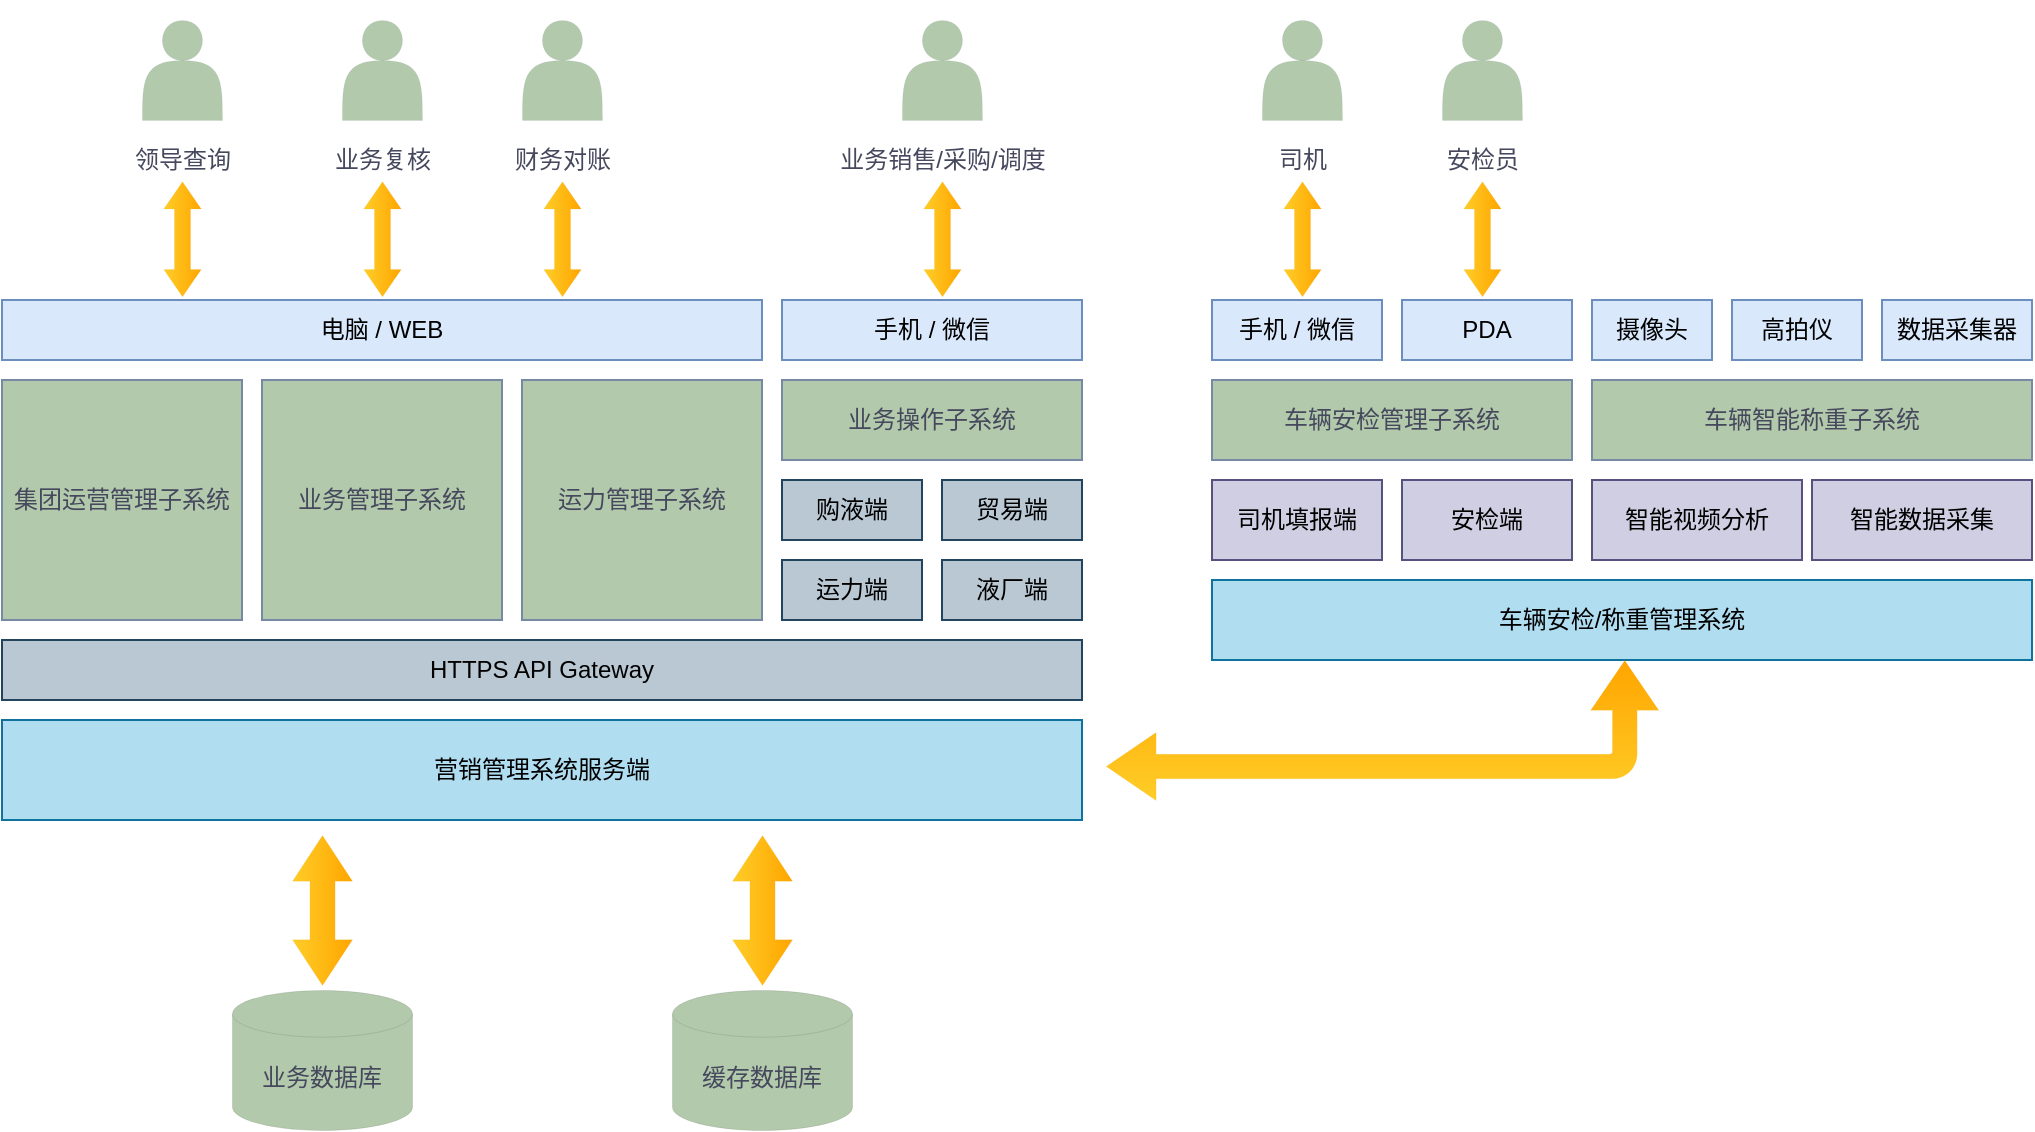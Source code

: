 <mxfile version="16.1.0" type="github">
  <diagram id="x0EZh-DOJBQfG6QSc-WA" name="Page-1">
    <mxGraphModel dx="988" dy="643" grid="1" gridSize="10" guides="1" tooltips="1" connect="1" arrows="1" fold="1" page="1" pageScale="1" pageWidth="1169" pageHeight="827" math="0" shadow="0">
      <root>
        <mxCell id="0" />
        <mxCell id="1" parent="0" />
        <mxCell id="-MnHde-2bp_Zg5yJfrEA-1" value="业务管理子系统" style="rounded=0;whiteSpace=wrap;html=1;fillColor=#B2C9AB;strokeColor=#788AA3;fontColor=#46495D;" vertex="1" parent="1">
          <mxGeometry x="145" y="310" width="120" height="120" as="geometry" />
        </mxCell>
        <mxCell id="-MnHde-2bp_Zg5yJfrEA-2" value="集团运营管理子系统" style="rounded=0;whiteSpace=wrap;html=1;fillColor=#B2C9AB;strokeColor=#788AA3;fontColor=#46495D;" vertex="1" parent="1">
          <mxGeometry x="15" y="310" width="120" height="120" as="geometry" />
        </mxCell>
        <mxCell id="-MnHde-2bp_Zg5yJfrEA-3" value="运力管理子系统" style="rounded=0;whiteSpace=wrap;html=1;fillColor=#B2C9AB;strokeColor=#788AA3;fontColor=#46495D;" vertex="1" parent="1">
          <mxGeometry x="275" y="310" width="120" height="120" as="geometry" />
        </mxCell>
        <mxCell id="-MnHde-2bp_Zg5yJfrEA-4" value="业务操作子系统" style="rounded=0;whiteSpace=wrap;html=1;fillColor=#B2C9AB;strokeColor=#788AA3;fontColor=#46495D;" vertex="1" parent="1">
          <mxGeometry x="405" y="310" width="150" height="40" as="geometry" />
        </mxCell>
        <mxCell id="-MnHde-2bp_Zg5yJfrEA-5" value="购液端" style="rounded=0;whiteSpace=wrap;html=1;fillColor=#bac8d3;strokeColor=#23445d;labelBorderColor=none;labelBackgroundColor=none;horizontal=1;" vertex="1" parent="1">
          <mxGeometry x="405" y="360" width="70" height="30" as="geometry" />
        </mxCell>
        <mxCell id="-MnHde-2bp_Zg5yJfrEA-6" value="贸易端" style="rounded=0;whiteSpace=wrap;html=1;fillColor=#bac8d3;strokeColor=#23445d;labelBorderColor=none;labelBackgroundColor=none;horizontal=1;" vertex="1" parent="1">
          <mxGeometry x="485" y="360" width="70" height="30" as="geometry" />
        </mxCell>
        <mxCell id="-MnHde-2bp_Zg5yJfrEA-7" value="运力端" style="rounded=0;whiteSpace=wrap;html=1;fillColor=#bac8d3;strokeColor=#23445d;labelBorderColor=none;labelBackgroundColor=none;horizontal=1;" vertex="1" parent="1">
          <mxGeometry x="405" y="400" width="70" height="30" as="geometry" />
        </mxCell>
        <mxCell id="-MnHde-2bp_Zg5yJfrEA-9" value="营销管理系统服务端" style="rounded=0;whiteSpace=wrap;html=1;fillColor=#b1ddf0;strokeColor=#10739e;" vertex="1" parent="1">
          <mxGeometry x="15" y="480" width="540" height="50" as="geometry" />
        </mxCell>
        <mxCell id="-MnHde-2bp_Zg5yJfrEA-11" value="手机 / 微信" style="rounded=0;whiteSpace=wrap;html=1;fillColor=#dae8fc;strokeColor=#6c8ebf;labelBorderColor=none;labelBackgroundColor=none;horizontal=1;" vertex="1" parent="1">
          <mxGeometry x="405" y="270" width="150" height="30" as="geometry" />
        </mxCell>
        <mxCell id="-MnHde-2bp_Zg5yJfrEA-12" value="电脑 / WEB" style="rounded=0;whiteSpace=wrap;html=1;fillColor=#dae8fc;strokeColor=#6c8ebf;labelBorderColor=none;labelBackgroundColor=none;horizontal=1;" vertex="1" parent="1">
          <mxGeometry x="15" y="270" width="380" height="30" as="geometry" />
        </mxCell>
        <mxCell id="-MnHde-2bp_Zg5yJfrEA-13" value="HTTPS API Gateway" style="rounded=0;whiteSpace=wrap;html=1;fillColor=#bac8d3;strokeColor=#23445d;labelBorderColor=none;labelBackgroundColor=none;horizontal=1;" vertex="1" parent="1">
          <mxGeometry x="15" y="440" width="540" height="30" as="geometry" />
        </mxCell>
        <mxCell id="-MnHde-2bp_Zg5yJfrEA-16" value="业务数据库" style="strokeWidth=0;html=1;shape=mxgraph.flowchart.database;whiteSpace=wrap;rounded=0;sketch=0;fontColor=#46495D;fillColor=#B2C9AB;spacing=1;spacingTop=18;" vertex="1" parent="1">
          <mxGeometry x="130" y="615" width="90" height="70" as="geometry" />
        </mxCell>
        <mxCell id="-MnHde-2bp_Zg5yJfrEA-17" value="缓存数据库" style="strokeWidth=0;html=1;shape=mxgraph.flowchart.database;whiteSpace=wrap;rounded=0;sketch=0;fontColor=#46495D;fillColor=#B2C9AB;spacing=2;spacingTop=18;" vertex="1" parent="1">
          <mxGeometry x="350" y="615" width="90" height="70" as="geometry" />
        </mxCell>
        <mxCell id="-MnHde-2bp_Zg5yJfrEA-18" value="" style="html=1;shadow=0;dashed=0;align=center;verticalAlign=middle;shape=mxgraph.arrows2.twoWayArrow;dy=0.58;dx=22.83;rounded=0;sketch=0;strokeColor=#d79b00;strokeWidth=0;fillColor=#ffcd28;rotation=-90;gradientColor=#ffa500;" vertex="1" parent="1">
          <mxGeometry x="137.5" y="560" width="75" height="30" as="geometry" />
        </mxCell>
        <mxCell id="-MnHde-2bp_Zg5yJfrEA-20" value="" style="html=1;shadow=0;dashed=0;align=center;verticalAlign=middle;shape=mxgraph.arrows2.twoWayArrow;dy=0.58;dx=22.83;rounded=0;sketch=0;strokeColor=#d79b00;strokeWidth=0;fillColor=#ffcd28;rotation=-90;gradientColor=#ffa500;" vertex="1" parent="1">
          <mxGeometry x="357.5" y="560" width="75" height="30" as="geometry" />
        </mxCell>
        <mxCell id="-MnHde-2bp_Zg5yJfrEA-23" value="" style="group" vertex="1" connectable="0" parent="1">
          <mxGeometry x="155" y="120" width="100" height="100" as="geometry" />
        </mxCell>
        <mxCell id="-MnHde-2bp_Zg5yJfrEA-21" value="" style="shape=actor;whiteSpace=wrap;html=1;rounded=0;sketch=0;fontColor=#46495D;strokeColor=#788AA3;strokeWidth=0;fillColor=#B2C9AB;" vertex="1" parent="-MnHde-2bp_Zg5yJfrEA-23">
          <mxGeometry x="30" y="10" width="40" height="50" as="geometry" />
        </mxCell>
        <mxCell id="-MnHde-2bp_Zg5yJfrEA-22" value="业务复核" style="text;strokeColor=none;fillColor=none;html=1;fontSize=12;fontStyle=0;verticalAlign=middle;align=center;rounded=0;sketch=0;fontColor=#46495D;" vertex="1" parent="-MnHde-2bp_Zg5yJfrEA-23">
          <mxGeometry y="60" width="100" height="40" as="geometry" />
        </mxCell>
        <mxCell id="-MnHde-2bp_Zg5yJfrEA-24" value="" style="group" vertex="1" connectable="0" parent="1">
          <mxGeometry x="245" y="120" width="100" height="100" as="geometry" />
        </mxCell>
        <mxCell id="-MnHde-2bp_Zg5yJfrEA-25" value="" style="shape=actor;whiteSpace=wrap;html=1;rounded=0;sketch=0;fontColor=#46495D;strokeColor=#788AA3;strokeWidth=0;fillColor=#B2C9AB;" vertex="1" parent="-MnHde-2bp_Zg5yJfrEA-24">
          <mxGeometry x="30" y="10" width="40" height="50" as="geometry" />
        </mxCell>
        <mxCell id="-MnHde-2bp_Zg5yJfrEA-26" value="财务对账" style="text;strokeColor=none;fillColor=none;html=1;fontSize=12;fontStyle=0;verticalAlign=middle;align=center;rounded=0;sketch=0;fontColor=#46495D;" vertex="1" parent="-MnHde-2bp_Zg5yJfrEA-24">
          <mxGeometry y="60" width="100" height="40" as="geometry" />
        </mxCell>
        <mxCell id="-MnHde-2bp_Zg5yJfrEA-27" value="" style="group" vertex="1" connectable="0" parent="1">
          <mxGeometry x="435" y="120" width="100" height="100" as="geometry" />
        </mxCell>
        <mxCell id="-MnHde-2bp_Zg5yJfrEA-28" value="" style="shape=actor;whiteSpace=wrap;html=1;rounded=0;sketch=0;fontColor=#46495D;strokeColor=#788AA3;strokeWidth=0;fillColor=#B2C9AB;" vertex="1" parent="-MnHde-2bp_Zg5yJfrEA-27">
          <mxGeometry x="30" y="10" width="40" height="50" as="geometry" />
        </mxCell>
        <mxCell id="-MnHde-2bp_Zg5yJfrEA-29" value="业务销售/采购/调度" style="text;strokeColor=none;fillColor=none;html=1;fontSize=12;fontStyle=0;verticalAlign=middle;align=center;rounded=0;sketch=0;fontColor=#46495D;" vertex="1" parent="-MnHde-2bp_Zg5yJfrEA-27">
          <mxGeometry y="60" width="100" height="40" as="geometry" />
        </mxCell>
        <mxCell id="-MnHde-2bp_Zg5yJfrEA-30" value="" style="group" vertex="1" connectable="0" parent="1">
          <mxGeometry x="55" y="120" width="100" height="100" as="geometry" />
        </mxCell>
        <mxCell id="-MnHde-2bp_Zg5yJfrEA-31" value="" style="shape=actor;whiteSpace=wrap;html=1;rounded=0;sketch=0;fontColor=#46495D;strokeColor=#788AA3;strokeWidth=0;fillColor=#B2C9AB;" vertex="1" parent="-MnHde-2bp_Zg5yJfrEA-30">
          <mxGeometry x="30" y="10" width="40" height="50" as="geometry" />
        </mxCell>
        <mxCell id="-MnHde-2bp_Zg5yJfrEA-32" value="领导查询" style="text;strokeColor=none;fillColor=none;html=1;fontSize=12;fontStyle=0;verticalAlign=middle;align=center;rounded=0;sketch=0;fontColor=#46495D;" vertex="1" parent="-MnHde-2bp_Zg5yJfrEA-30">
          <mxGeometry y="60" width="100" height="40" as="geometry" />
        </mxCell>
        <mxCell id="-MnHde-2bp_Zg5yJfrEA-33" value="" style="html=1;shadow=0;dashed=0;align=center;verticalAlign=middle;shape=mxgraph.arrows2.twoWayArrow;dy=0.57;dx=13.67;rounded=0;sketch=0;strokeColor=#d79b00;strokeWidth=0;fillColor=#ffcd28;rotation=-90;gradientColor=#ffa500;" vertex="1" parent="1">
          <mxGeometry x="76.25" y="230" width="57.5" height="18.75" as="geometry" />
        </mxCell>
        <mxCell id="-MnHde-2bp_Zg5yJfrEA-34" value="" style="html=1;shadow=0;dashed=0;align=center;verticalAlign=middle;shape=mxgraph.arrows2.twoWayArrow;dy=0.57;dx=13.67;rounded=0;sketch=0;strokeColor=#d79b00;strokeWidth=0;fillColor=#ffcd28;rotation=-90;gradientColor=#ffa500;" vertex="1" parent="1">
          <mxGeometry x="176.25" y="230" width="57.5" height="18.75" as="geometry" />
        </mxCell>
        <mxCell id="-MnHde-2bp_Zg5yJfrEA-35" value="" style="html=1;shadow=0;dashed=0;align=center;verticalAlign=middle;shape=mxgraph.arrows2.twoWayArrow;dy=0.57;dx=13.67;rounded=0;sketch=0;strokeColor=#d79b00;strokeWidth=0;fillColor=#ffcd28;rotation=-90;gradientColor=#ffa500;" vertex="1" parent="1">
          <mxGeometry x="266.25" y="230" width="57.5" height="18.75" as="geometry" />
        </mxCell>
        <mxCell id="-MnHde-2bp_Zg5yJfrEA-36" value="" style="html=1;shadow=0;dashed=0;align=center;verticalAlign=middle;shape=mxgraph.arrows2.twoWayArrow;dy=0.57;dx=13.67;rounded=0;sketch=0;strokeColor=#d79b00;strokeWidth=0;fillColor=#ffcd28;rotation=-90;gradientColor=#ffa500;" vertex="1" parent="1">
          <mxGeometry x="456.25" y="230" width="57.5" height="18.75" as="geometry" />
        </mxCell>
        <mxCell id="-MnHde-2bp_Zg5yJfrEA-37" value="液厂端" style="rounded=0;whiteSpace=wrap;html=1;fillColor=#bac8d3;strokeColor=#23445d;labelBorderColor=none;labelBackgroundColor=none;horizontal=1;" vertex="1" parent="1">
          <mxGeometry x="485" y="400" width="70" height="30" as="geometry" />
        </mxCell>
        <mxCell id="-MnHde-2bp_Zg5yJfrEA-38" value="车辆安检/称重管理系统" style="rounded=0;whiteSpace=wrap;html=1;fillColor=#b1ddf0;strokeColor=#10739e;" vertex="1" parent="1">
          <mxGeometry x="620" y="410" width="410" height="40" as="geometry" />
        </mxCell>
        <mxCell id="-MnHde-2bp_Zg5yJfrEA-40" value="司机填报端" style="rounded=0;whiteSpace=wrap;html=1;fillColor=#d0cee2;strokeColor=#56517e;" vertex="1" parent="1">
          <mxGeometry x="620" y="360" width="85" height="40" as="geometry" />
        </mxCell>
        <mxCell id="-MnHde-2bp_Zg5yJfrEA-42" value="安检端" style="rounded=0;whiteSpace=wrap;html=1;fillColor=#d0cee2;strokeColor=#56517e;" vertex="1" parent="1">
          <mxGeometry x="715" y="360" width="85" height="40" as="geometry" />
        </mxCell>
        <mxCell id="-MnHde-2bp_Zg5yJfrEA-43" value="手机 / 微信" style="rounded=0;whiteSpace=wrap;html=1;fillColor=#dae8fc;strokeColor=#6c8ebf;labelBorderColor=none;labelBackgroundColor=none;horizontal=1;" vertex="1" parent="1">
          <mxGeometry x="620" y="270" width="85" height="30" as="geometry" />
        </mxCell>
        <mxCell id="-MnHde-2bp_Zg5yJfrEA-44" value="PDA" style="rounded=0;whiteSpace=wrap;html=1;fillColor=#dae8fc;strokeColor=#6c8ebf;labelBorderColor=none;labelBackgroundColor=none;horizontal=1;" vertex="1" parent="1">
          <mxGeometry x="715" y="270" width="85" height="30" as="geometry" />
        </mxCell>
        <mxCell id="-MnHde-2bp_Zg5yJfrEA-45" value="" style="group" vertex="1" connectable="0" parent="1">
          <mxGeometry x="615" y="120" width="100" height="100" as="geometry" />
        </mxCell>
        <mxCell id="-MnHde-2bp_Zg5yJfrEA-46" value="" style="shape=actor;whiteSpace=wrap;html=1;rounded=0;sketch=0;fontColor=#46495D;strokeColor=#788AA3;strokeWidth=0;fillColor=#B2C9AB;" vertex="1" parent="-MnHde-2bp_Zg5yJfrEA-45">
          <mxGeometry x="30" y="10" width="40" height="50" as="geometry" />
        </mxCell>
        <mxCell id="-MnHde-2bp_Zg5yJfrEA-47" value="司机" style="text;strokeColor=none;fillColor=none;html=1;fontSize=12;fontStyle=0;verticalAlign=middle;align=center;rounded=0;sketch=0;fontColor=#46495D;" vertex="1" parent="-MnHde-2bp_Zg5yJfrEA-45">
          <mxGeometry y="60" width="100" height="40" as="geometry" />
        </mxCell>
        <mxCell id="-MnHde-2bp_Zg5yJfrEA-48" value="" style="html=1;shadow=0;dashed=0;align=center;verticalAlign=middle;shape=mxgraph.arrows2.twoWayArrow;dy=0.57;dx=13.67;rounded=0;sketch=0;strokeColor=#d79b00;strokeWidth=0;fillColor=#ffcd28;rotation=-90;gradientColor=#ffa500;" vertex="1" parent="1">
          <mxGeometry x="636.25" y="230" width="57.5" height="18.75" as="geometry" />
        </mxCell>
        <mxCell id="-MnHde-2bp_Zg5yJfrEA-49" value="" style="group" vertex="1" connectable="0" parent="1">
          <mxGeometry x="705" y="120" width="100" height="100" as="geometry" />
        </mxCell>
        <mxCell id="-MnHde-2bp_Zg5yJfrEA-50" value="" style="shape=actor;whiteSpace=wrap;html=1;rounded=0;sketch=0;fontColor=#46495D;strokeColor=#788AA3;strokeWidth=0;fillColor=#B2C9AB;" vertex="1" parent="-MnHde-2bp_Zg5yJfrEA-49">
          <mxGeometry x="30" y="10" width="40" height="50" as="geometry" />
        </mxCell>
        <mxCell id="-MnHde-2bp_Zg5yJfrEA-51" value="安检员" style="text;strokeColor=none;fillColor=none;html=1;fontSize=12;fontStyle=0;verticalAlign=middle;align=center;rounded=0;sketch=0;fontColor=#46495D;" vertex="1" parent="-MnHde-2bp_Zg5yJfrEA-49">
          <mxGeometry y="60" width="100" height="40" as="geometry" />
        </mxCell>
        <mxCell id="-MnHde-2bp_Zg5yJfrEA-52" value="" style="html=1;shadow=0;dashed=0;align=center;verticalAlign=middle;shape=mxgraph.arrows2.twoWayArrow;dy=0.57;dx=13.67;rounded=0;sketch=0;strokeColor=#d79b00;strokeWidth=0;fillColor=#ffcd28;rotation=-90;gradientColor=#ffa500;" vertex="1" parent="1">
          <mxGeometry x="726.25" y="230" width="57.5" height="18.75" as="geometry" />
        </mxCell>
        <mxCell id="-MnHde-2bp_Zg5yJfrEA-53" value="车辆智能称重子系统" style="rounded=0;whiteSpace=wrap;html=1;fillColor=#B2C9AB;strokeColor=#788AA3;fontColor=#46495D;" vertex="1" parent="1">
          <mxGeometry x="810" y="310" width="220" height="40" as="geometry" />
        </mxCell>
        <mxCell id="-MnHde-2bp_Zg5yJfrEA-54" value="摄像头" style="rounded=0;whiteSpace=wrap;html=1;fillColor=#dae8fc;strokeColor=#6c8ebf;labelBorderColor=none;labelBackgroundColor=none;horizontal=1;" vertex="1" parent="1">
          <mxGeometry x="810" y="270" width="60" height="30" as="geometry" />
        </mxCell>
        <mxCell id="-MnHde-2bp_Zg5yJfrEA-55" value="高拍仪" style="rounded=0;whiteSpace=wrap;html=1;fillColor=#dae8fc;strokeColor=#6c8ebf;labelBorderColor=none;labelBackgroundColor=none;horizontal=1;" vertex="1" parent="1">
          <mxGeometry x="880" y="270" width="65" height="30" as="geometry" />
        </mxCell>
        <mxCell id="-MnHde-2bp_Zg5yJfrEA-56" value="数据采集器" style="rounded=0;whiteSpace=wrap;html=1;fillColor=#dae8fc;strokeColor=#6c8ebf;labelBorderColor=none;labelBackgroundColor=none;horizontal=1;" vertex="1" parent="1">
          <mxGeometry x="955" y="270" width="75" height="30" as="geometry" />
        </mxCell>
        <mxCell id="-MnHde-2bp_Zg5yJfrEA-57" value="车辆安检管理子系统" style="rounded=0;whiteSpace=wrap;html=1;fillColor=#B2C9AB;strokeColor=#788AA3;fontColor=#46495D;" vertex="1" parent="1">
          <mxGeometry x="620" y="310" width="180" height="40" as="geometry" />
        </mxCell>
        <mxCell id="-MnHde-2bp_Zg5yJfrEA-58" value="" style="html=1;shadow=0;dashed=0;align=center;verticalAlign=middle;shape=mxgraph.arrows2.bendDoubleArrow;dy=6.17;dx=24.92;arrowHead=34;rounded=1;sketch=0;fontSize=12;strokeColor=#d79b00;strokeWidth=0;fillColor=#ffcd28;rotation=-180;gradientColor=#ffa500;" vertex="1" parent="1">
          <mxGeometry x="566.88" y="450" width="276.25" height="70" as="geometry" />
        </mxCell>
        <mxCell id="-MnHde-2bp_Zg5yJfrEA-59" value="智能视频分析" style="rounded=0;whiteSpace=wrap;html=1;fillColor=#d0cee2;strokeColor=#56517e;" vertex="1" parent="1">
          <mxGeometry x="810" y="360" width="105" height="40" as="geometry" />
        </mxCell>
        <mxCell id="-MnHde-2bp_Zg5yJfrEA-60" value="智能数据采集" style="rounded=0;whiteSpace=wrap;html=1;fillColor=#d0cee2;strokeColor=#56517e;" vertex="1" parent="1">
          <mxGeometry x="920" y="360" width="110" height="40" as="geometry" />
        </mxCell>
      </root>
    </mxGraphModel>
  </diagram>
</mxfile>
